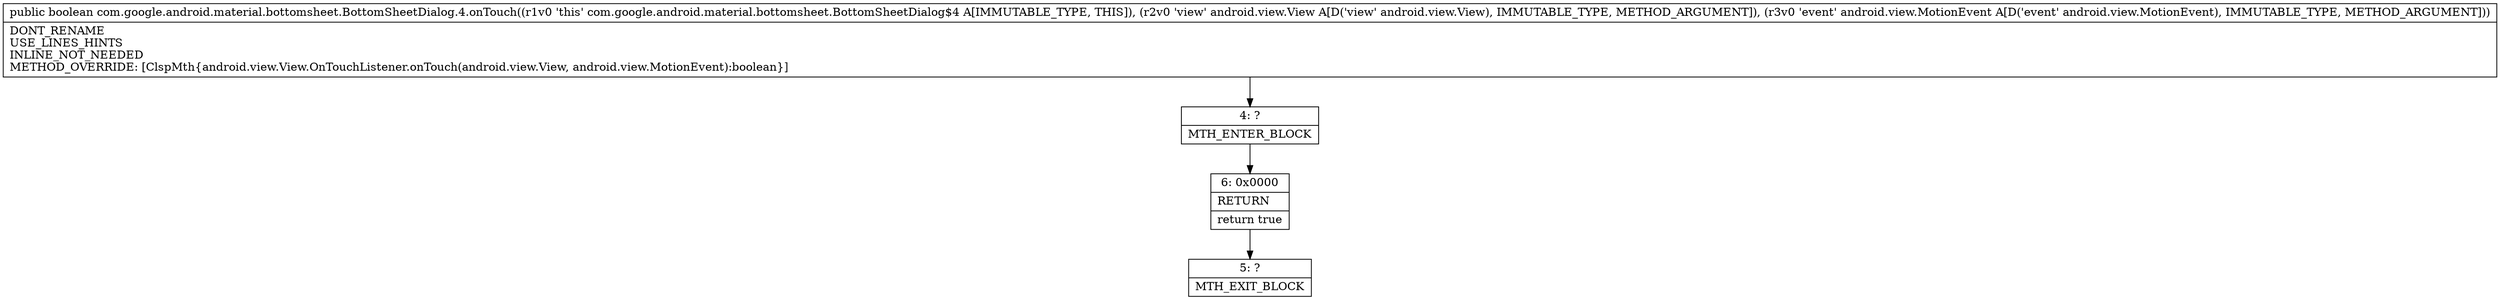 digraph "CFG forcom.google.android.material.bottomsheet.BottomSheetDialog.4.onTouch(Landroid\/view\/View;Landroid\/view\/MotionEvent;)Z" {
Node_4 [shape=record,label="{4\:\ ?|MTH_ENTER_BLOCK\l}"];
Node_6 [shape=record,label="{6\:\ 0x0000|RETURN\l|return true\l}"];
Node_5 [shape=record,label="{5\:\ ?|MTH_EXIT_BLOCK\l}"];
MethodNode[shape=record,label="{public boolean com.google.android.material.bottomsheet.BottomSheetDialog.4.onTouch((r1v0 'this' com.google.android.material.bottomsheet.BottomSheetDialog$4 A[IMMUTABLE_TYPE, THIS]), (r2v0 'view' android.view.View A[D('view' android.view.View), IMMUTABLE_TYPE, METHOD_ARGUMENT]), (r3v0 'event' android.view.MotionEvent A[D('event' android.view.MotionEvent), IMMUTABLE_TYPE, METHOD_ARGUMENT]))  | DONT_RENAME\lUSE_LINES_HINTS\lINLINE_NOT_NEEDED\lMETHOD_OVERRIDE: [ClspMth\{android.view.View.OnTouchListener.onTouch(android.view.View, android.view.MotionEvent):boolean\}]\l}"];
MethodNode -> Node_4;Node_4 -> Node_6;
Node_6 -> Node_5;
}

